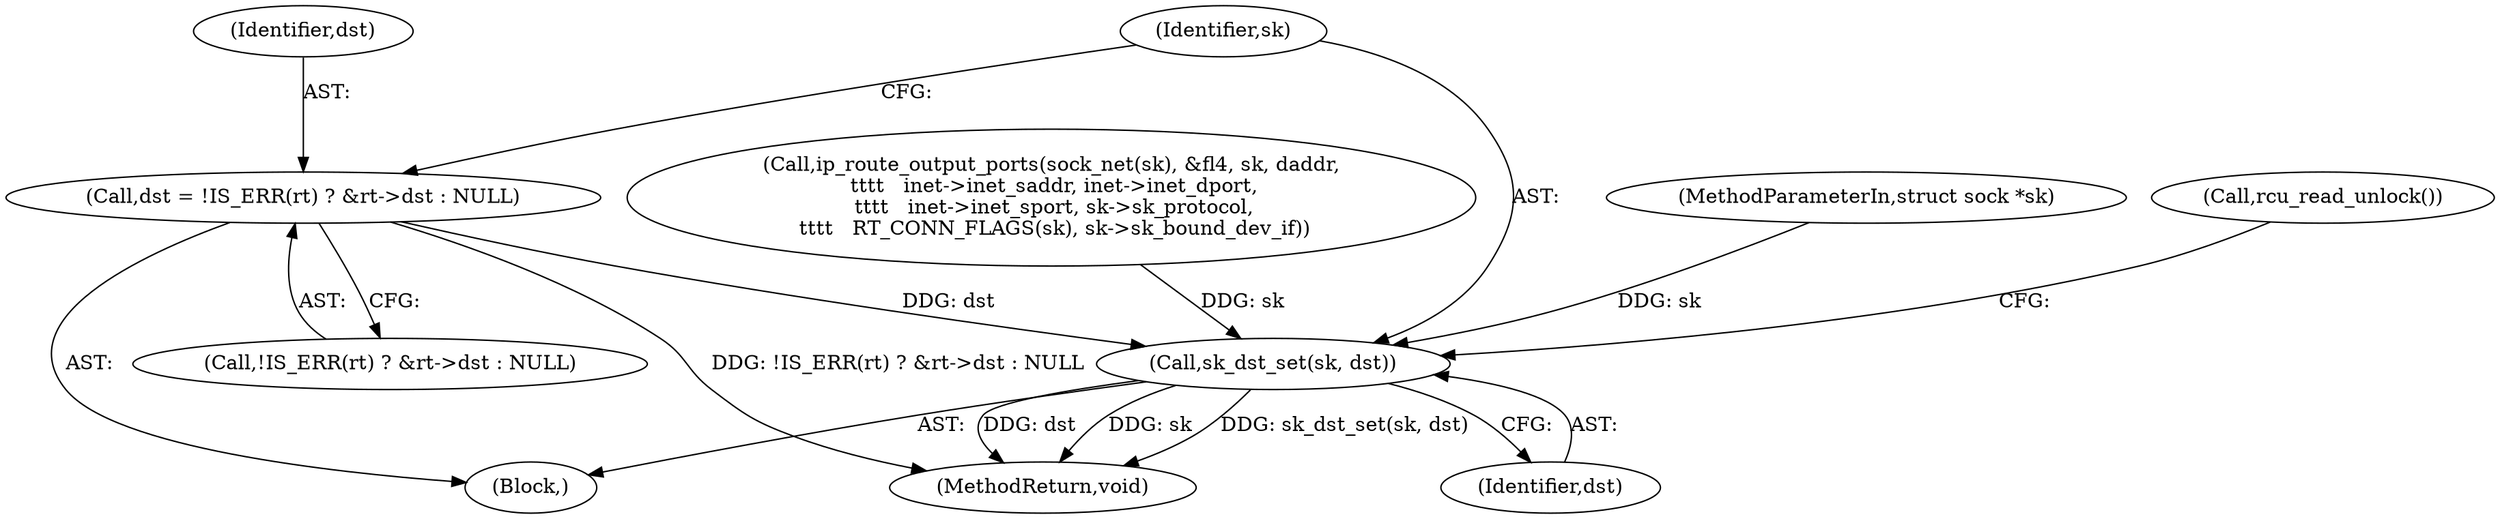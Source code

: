 digraph "0_linux_9709674e68646cee5a24e3000b3558d25412203a@pointer" {
"1000185" [label="(Call,dst = !IS_ERR(rt) ? &rt->dst : NULL)"];
"1000196" [label="(Call,sk_dst_set(sk, dst))"];
"1000187" [label="(Call,!IS_ERR(rt) ? &rt->dst : NULL)"];
"1000198" [label="(Identifier,dst)"];
"1000101" [label="(MethodParameterIn,struct sock *sk)"];
"1000199" [label="(Call,rcu_read_unlock())"];
"1000197" [label="(Identifier,sk)"];
"1000196" [label="(Call,sk_dst_set(sk, dst))"];
"1000185" [label="(Call,dst = !IS_ERR(rt) ? &rt->dst : NULL)"];
"1000186" [label="(Identifier,dst)"];
"1000200" [label="(MethodReturn,void)"];
"1000102" [label="(Block,)"];
"1000161" [label="(Call,ip_route_output_ports(sock_net(sk), &fl4, sk, daddr,\n \t\t\t\t   inet->inet_saddr, inet->inet_dport,\n \t\t\t\t   inet->inet_sport, sk->sk_protocol,\n \t\t\t\t   RT_CONN_FLAGS(sk), sk->sk_bound_dev_if))"];
"1000185" -> "1000102"  [label="AST: "];
"1000185" -> "1000187"  [label="CFG: "];
"1000186" -> "1000185"  [label="AST: "];
"1000187" -> "1000185"  [label="AST: "];
"1000197" -> "1000185"  [label="CFG: "];
"1000185" -> "1000200"  [label="DDG: !IS_ERR(rt) ? &rt->dst : NULL"];
"1000185" -> "1000196"  [label="DDG: dst"];
"1000196" -> "1000102"  [label="AST: "];
"1000196" -> "1000198"  [label="CFG: "];
"1000197" -> "1000196"  [label="AST: "];
"1000198" -> "1000196"  [label="AST: "];
"1000199" -> "1000196"  [label="CFG: "];
"1000196" -> "1000200"  [label="DDG: sk"];
"1000196" -> "1000200"  [label="DDG: sk_dst_set(sk, dst)"];
"1000196" -> "1000200"  [label="DDG: dst"];
"1000161" -> "1000196"  [label="DDG: sk"];
"1000101" -> "1000196"  [label="DDG: sk"];
}
